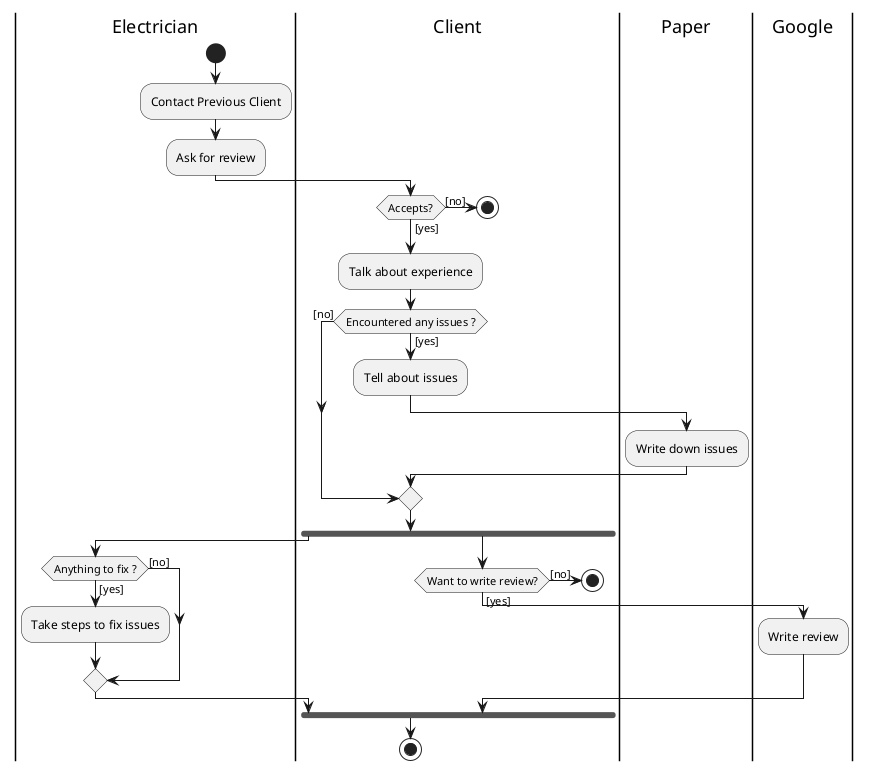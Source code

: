 @startuml
|Electrician|

start

    :Contact Previous Client;

    |Electrician|
    :Ask for review;
    |Client|
    if (Accepts?) is ([yes]) then
    else ([no])
        stop
    endif

    :Talk about experience;
    if (Encountered any issues ?) is ([no]) then

    else ([yes])
        |Client|
        :Tell about issues;
        |Paper|
        :Write down issues;
        |Client|
    endif
fork
  |Electrician|

if (Anything to fix ?) is ([yes]) then
  :Take steps to fix issues;
else ([no])
endif


fork again
    |Client|
              if (Want to write review?) is ([yes]) then
                      |Google|
                        :Write review;
                      else ([no])
                        |Client|
                        stop
                      endif
end fork
stop
@enduml
